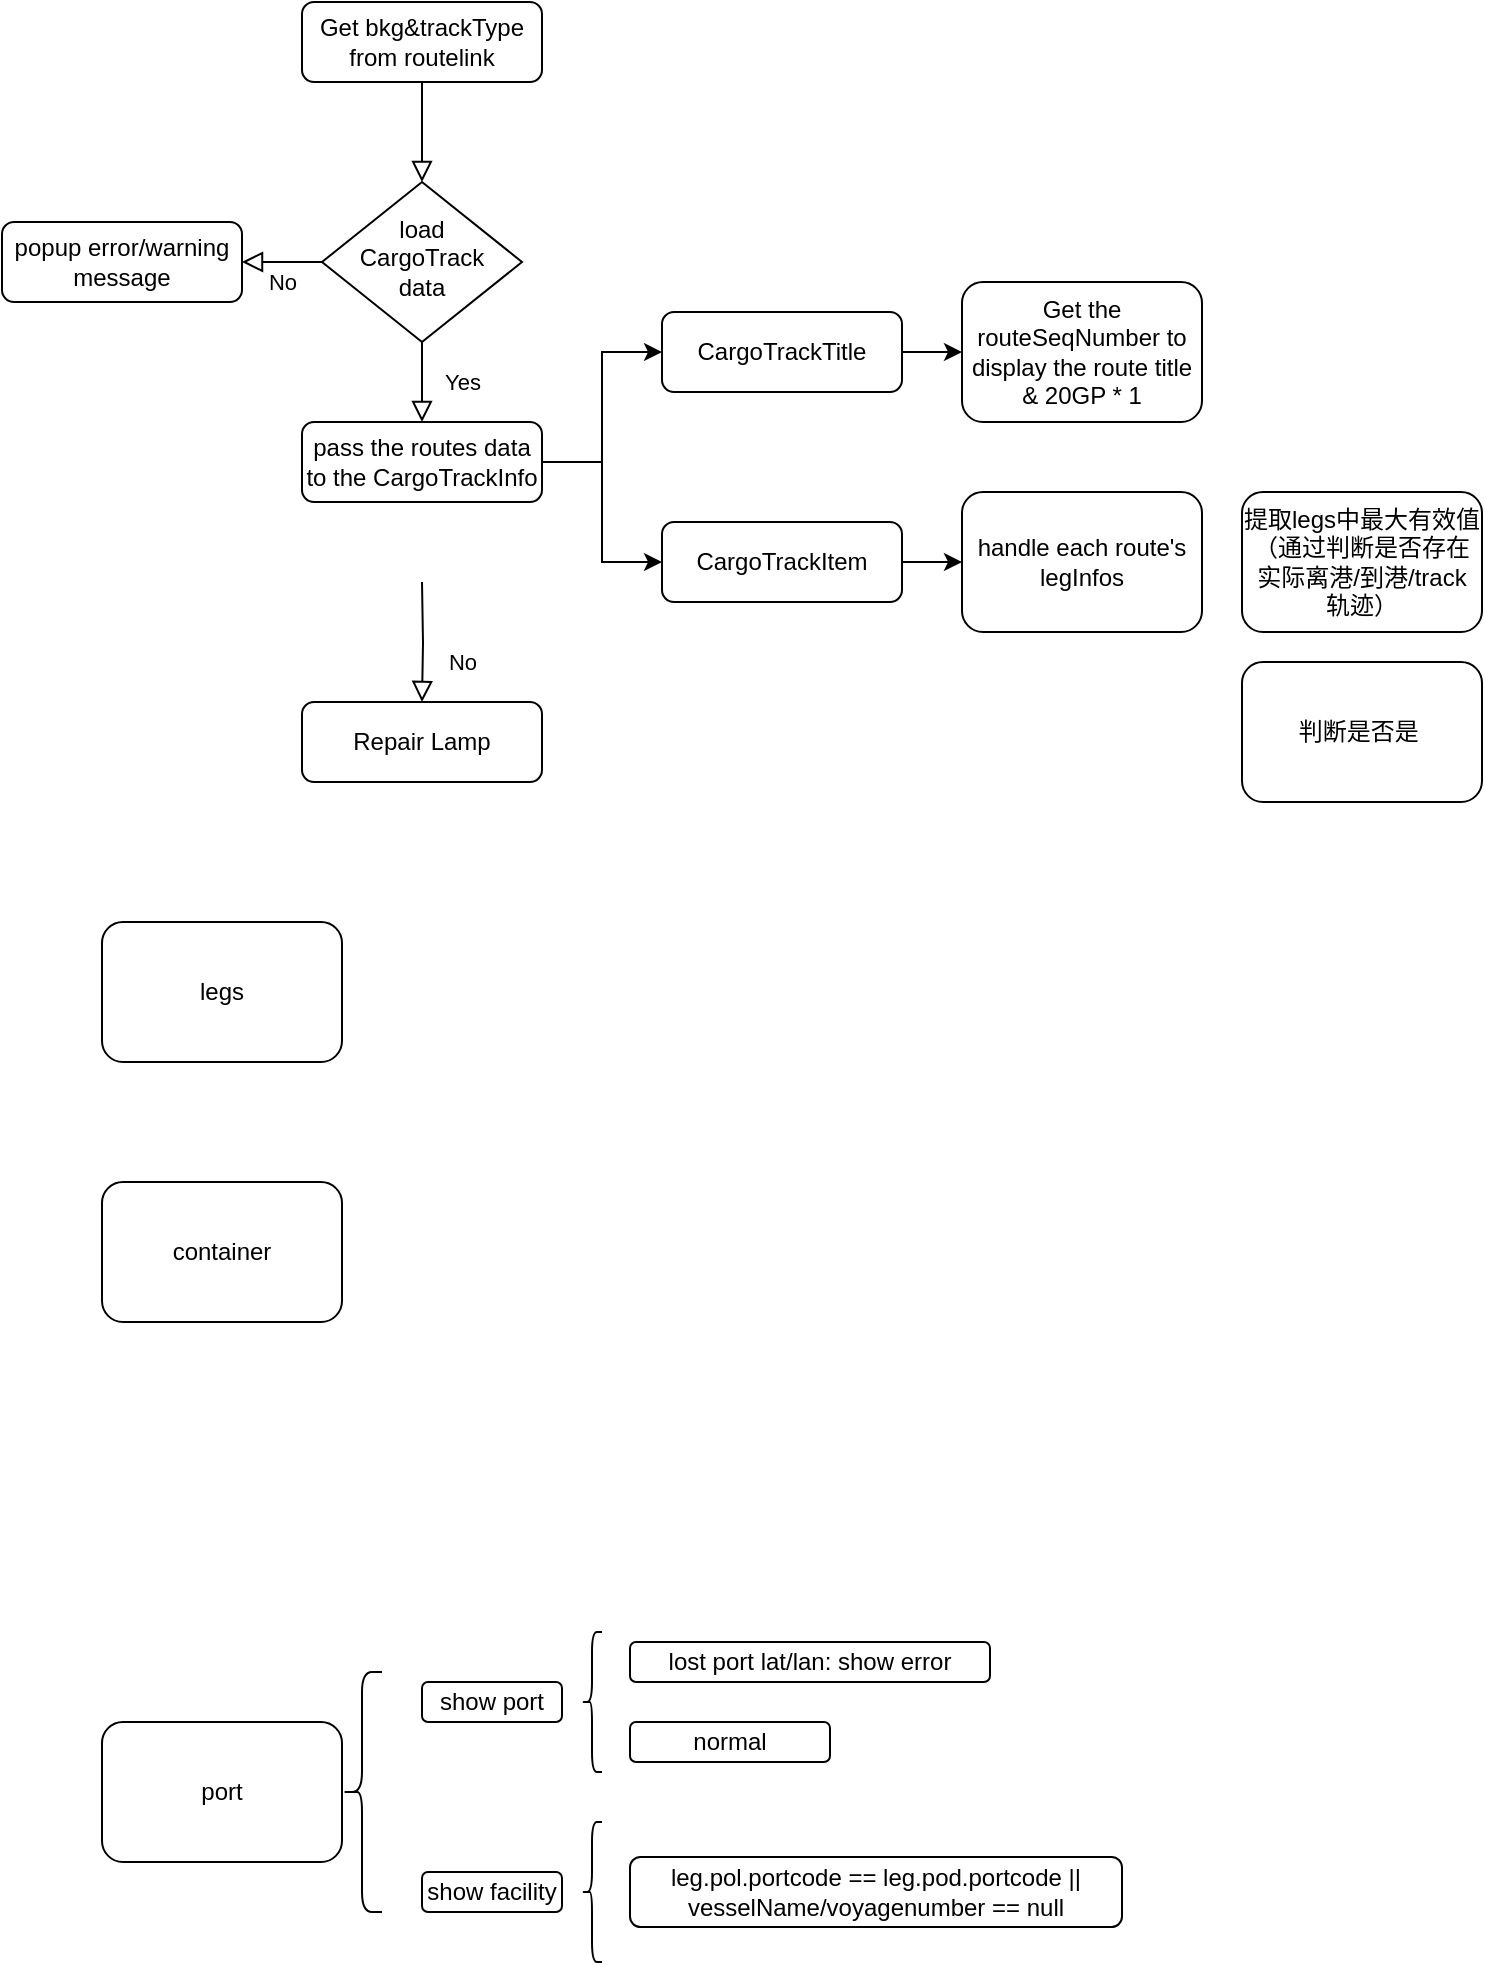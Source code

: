 <mxfile version="14.8.4" type="github">
  <diagram id="C5RBs43oDa-KdzZeNtuy" name="Page-1">
    <mxGraphModel dx="1185" dy="635" grid="1" gridSize="10" guides="1" tooltips="1" connect="1" arrows="1" fold="1" page="1" pageScale="1" pageWidth="827" pageHeight="1169" math="0" shadow="0">
      <root>
        <mxCell id="WIyWlLk6GJQsqaUBKTNV-0" />
        <mxCell id="WIyWlLk6GJQsqaUBKTNV-1" parent="WIyWlLk6GJQsqaUBKTNV-0" />
        <mxCell id="WIyWlLk6GJQsqaUBKTNV-2" value="" style="rounded=0;html=1;jettySize=auto;orthogonalLoop=1;fontSize=11;endArrow=block;endFill=0;endSize=8;strokeWidth=1;shadow=0;labelBackgroundColor=none;edgeStyle=orthogonalEdgeStyle;" parent="WIyWlLk6GJQsqaUBKTNV-1" source="WIyWlLk6GJQsqaUBKTNV-3" target="WIyWlLk6GJQsqaUBKTNV-6" edge="1">
          <mxGeometry relative="1" as="geometry" />
        </mxCell>
        <mxCell id="WIyWlLk6GJQsqaUBKTNV-3" value="Get bkg&amp;amp;trackType from routelink" style="rounded=1;whiteSpace=wrap;html=1;fontSize=12;glass=0;strokeWidth=1;shadow=0;" parent="WIyWlLk6GJQsqaUBKTNV-1" vertex="1">
          <mxGeometry x="160" y="80" width="120" height="40" as="geometry" />
        </mxCell>
        <mxCell id="WIyWlLk6GJQsqaUBKTNV-4" value="Yes" style="rounded=0;html=1;jettySize=auto;orthogonalLoop=1;fontSize=11;endArrow=block;endFill=0;endSize=8;strokeWidth=1;shadow=0;labelBackgroundColor=none;edgeStyle=orthogonalEdgeStyle;" parent="WIyWlLk6GJQsqaUBKTNV-1" source="WIyWlLk6GJQsqaUBKTNV-6" edge="1">
          <mxGeometry y="20" relative="1" as="geometry">
            <mxPoint as="offset" />
            <mxPoint x="220" y="290" as="targetPoint" />
          </mxGeometry>
        </mxCell>
        <mxCell id="WIyWlLk6GJQsqaUBKTNV-5" value="No" style="edgeStyle=orthogonalEdgeStyle;rounded=0;html=1;jettySize=auto;orthogonalLoop=1;fontSize=11;endArrow=block;endFill=0;endSize=8;strokeWidth=1;shadow=0;labelBackgroundColor=none;" parent="WIyWlLk6GJQsqaUBKTNV-1" source="WIyWlLk6GJQsqaUBKTNV-6" target="WIyWlLk6GJQsqaUBKTNV-7" edge="1">
          <mxGeometry y="10" relative="1" as="geometry">
            <mxPoint as="offset" />
          </mxGeometry>
        </mxCell>
        <mxCell id="WIyWlLk6GJQsqaUBKTNV-6" value="load&lt;br&gt;CargoTrack &lt;br&gt;data" style="rhombus;whiteSpace=wrap;html=1;shadow=0;fontFamily=Helvetica;fontSize=12;align=center;strokeWidth=1;spacing=6;spacingTop=-4;" parent="WIyWlLk6GJQsqaUBKTNV-1" vertex="1">
          <mxGeometry x="170" y="170" width="100" height="80" as="geometry" />
        </mxCell>
        <mxCell id="WIyWlLk6GJQsqaUBKTNV-7" value="popup error/warning message" style="rounded=1;whiteSpace=wrap;html=1;fontSize=12;glass=0;strokeWidth=1;shadow=0;" parent="WIyWlLk6GJQsqaUBKTNV-1" vertex="1">
          <mxGeometry x="10" y="190" width="120" height="40" as="geometry" />
        </mxCell>
        <mxCell id="WIyWlLk6GJQsqaUBKTNV-8" value="No" style="rounded=0;html=1;jettySize=auto;orthogonalLoop=1;fontSize=11;endArrow=block;endFill=0;endSize=8;strokeWidth=1;shadow=0;labelBackgroundColor=none;edgeStyle=orthogonalEdgeStyle;" parent="WIyWlLk6GJQsqaUBKTNV-1" target="WIyWlLk6GJQsqaUBKTNV-11" edge="1">
          <mxGeometry x="0.333" y="20" relative="1" as="geometry">
            <mxPoint as="offset" />
            <mxPoint x="220" y="370" as="sourcePoint" />
          </mxGeometry>
        </mxCell>
        <mxCell id="WIyWlLk6GJQsqaUBKTNV-11" value="Repair Lamp" style="rounded=1;whiteSpace=wrap;html=1;fontSize=12;glass=0;strokeWidth=1;shadow=0;" parent="WIyWlLk6GJQsqaUBKTNV-1" vertex="1">
          <mxGeometry x="160" y="430" width="120" height="40" as="geometry" />
        </mxCell>
        <mxCell id="n0gfTQVw-aHXXpMBViYb-2" style="edgeStyle=orthogonalEdgeStyle;rounded=0;orthogonalLoop=1;jettySize=auto;html=1;entryX=0;entryY=0.5;entryDx=0;entryDy=0;" edge="1" parent="WIyWlLk6GJQsqaUBKTNV-1" source="n0gfTQVw-aHXXpMBViYb-1" target="n0gfTQVw-aHXXpMBViYb-3">
          <mxGeometry relative="1" as="geometry">
            <mxPoint x="320" y="240" as="targetPoint" />
          </mxGeometry>
        </mxCell>
        <mxCell id="n0gfTQVw-aHXXpMBViYb-1" value="pass the routes data to the CargoTrackInfo" style="rounded=1;whiteSpace=wrap;html=1;fontSize=12;glass=0;strokeWidth=1;shadow=0;" vertex="1" parent="WIyWlLk6GJQsqaUBKTNV-1">
          <mxGeometry x="160" y="290" width="120" height="40" as="geometry" />
        </mxCell>
        <mxCell id="n0gfTQVw-aHXXpMBViYb-7" style="edgeStyle=orthogonalEdgeStyle;rounded=0;orthogonalLoop=1;jettySize=auto;html=1;entryX=0;entryY=0.5;entryDx=0;entryDy=0;" edge="1" parent="WIyWlLk6GJQsqaUBKTNV-1" source="n0gfTQVw-aHXXpMBViYb-3" target="n0gfTQVw-aHXXpMBViYb-6">
          <mxGeometry relative="1" as="geometry" />
        </mxCell>
        <mxCell id="n0gfTQVw-aHXXpMBViYb-3" value="CargoTrackTitle" style="rounded=1;whiteSpace=wrap;html=1;fontSize=12;glass=0;strokeWidth=1;shadow=0;" vertex="1" parent="WIyWlLk6GJQsqaUBKTNV-1">
          <mxGeometry x="340" y="235" width="120" height="40" as="geometry" />
        </mxCell>
        <mxCell id="n0gfTQVw-aHXXpMBViYb-4" style="edgeStyle=orthogonalEdgeStyle;rounded=0;orthogonalLoop=1;jettySize=auto;html=1;exitX=1;exitY=0.5;exitDx=0;exitDy=0;entryX=0;entryY=0.5;entryDx=0;entryDy=0;" edge="1" parent="WIyWlLk6GJQsqaUBKTNV-1" source="n0gfTQVw-aHXXpMBViYb-1" target="n0gfTQVw-aHXXpMBViYb-5">
          <mxGeometry relative="1" as="geometry">
            <mxPoint x="310" y="370" as="targetPoint" />
            <mxPoint x="290" y="320" as="sourcePoint" />
          </mxGeometry>
        </mxCell>
        <mxCell id="n0gfTQVw-aHXXpMBViYb-9" style="edgeStyle=orthogonalEdgeStyle;rounded=0;orthogonalLoop=1;jettySize=auto;html=1;entryX=0;entryY=0.5;entryDx=0;entryDy=0;" edge="1" parent="WIyWlLk6GJQsqaUBKTNV-1" source="n0gfTQVw-aHXXpMBViYb-5" target="n0gfTQVw-aHXXpMBViYb-8">
          <mxGeometry relative="1" as="geometry" />
        </mxCell>
        <mxCell id="n0gfTQVw-aHXXpMBViYb-5" value="CargoTrackItem" style="rounded=1;whiteSpace=wrap;html=1;fontSize=12;glass=0;strokeWidth=1;shadow=0;" vertex="1" parent="WIyWlLk6GJQsqaUBKTNV-1">
          <mxGeometry x="340" y="340" width="120" height="40" as="geometry" />
        </mxCell>
        <mxCell id="n0gfTQVw-aHXXpMBViYb-6" value="Get the routeSeqNumber to display the route title &amp;amp; 20GP * 1" style="rounded=1;whiteSpace=wrap;html=1;fontSize=12;glass=0;strokeWidth=1;shadow=0;" vertex="1" parent="WIyWlLk6GJQsqaUBKTNV-1">
          <mxGeometry x="490" y="220" width="120" height="70" as="geometry" />
        </mxCell>
        <mxCell id="n0gfTQVw-aHXXpMBViYb-8" value="handle each route&#39;s legInfos" style="rounded=1;whiteSpace=wrap;html=1;fontSize=12;glass=0;strokeWidth=1;shadow=0;" vertex="1" parent="WIyWlLk6GJQsqaUBKTNV-1">
          <mxGeometry x="490" y="325" width="120" height="70" as="geometry" />
        </mxCell>
        <mxCell id="n0gfTQVw-aHXXpMBViYb-10" value="提取legs中最大有效值 （通过判断是否存在实际离港/到港/track 轨迹）" style="rounded=1;whiteSpace=wrap;html=1;fontSize=12;glass=0;strokeWidth=1;shadow=0;" vertex="1" parent="WIyWlLk6GJQsqaUBKTNV-1">
          <mxGeometry x="630" y="325" width="120" height="70" as="geometry" />
        </mxCell>
        <mxCell id="n0gfTQVw-aHXXpMBViYb-11" value="判断是否是&amp;nbsp;" style="rounded=1;whiteSpace=wrap;html=1;fontSize=12;glass=0;strokeWidth=1;shadow=0;" vertex="1" parent="WIyWlLk6GJQsqaUBKTNV-1">
          <mxGeometry x="630" y="410" width="120" height="70" as="geometry" />
        </mxCell>
        <mxCell id="n0gfTQVw-aHXXpMBViYb-12" value="legs" style="rounded=1;whiteSpace=wrap;html=1;fontSize=12;glass=0;strokeWidth=1;shadow=0;" vertex="1" parent="WIyWlLk6GJQsqaUBKTNV-1">
          <mxGeometry x="60" y="540" width="120" height="70" as="geometry" />
        </mxCell>
        <mxCell id="n0gfTQVw-aHXXpMBViYb-13" value="container" style="rounded=1;whiteSpace=wrap;html=1;fontSize=12;glass=0;strokeWidth=1;shadow=0;" vertex="1" parent="WIyWlLk6GJQsqaUBKTNV-1">
          <mxGeometry x="60" y="670" width="120" height="70" as="geometry" />
        </mxCell>
        <mxCell id="n0gfTQVw-aHXXpMBViYb-14" value="port" style="rounded=1;whiteSpace=wrap;html=1;fontSize=12;glass=0;strokeWidth=1;shadow=0;" vertex="1" parent="WIyWlLk6GJQsqaUBKTNV-1">
          <mxGeometry x="60" y="940" width="120" height="70" as="geometry" />
        </mxCell>
        <mxCell id="n0gfTQVw-aHXXpMBViYb-15" value="" style="shape=curlyBracket;whiteSpace=wrap;html=1;rounded=1;" vertex="1" parent="WIyWlLk6GJQsqaUBKTNV-1">
          <mxGeometry x="180" y="915" width="20" height="120" as="geometry" />
        </mxCell>
        <mxCell id="n0gfTQVw-aHXXpMBViYb-17" value="show port" style="rounded=1;whiteSpace=wrap;html=1;fontSize=12;glass=0;strokeWidth=1;shadow=0;" vertex="1" parent="WIyWlLk6GJQsqaUBKTNV-1">
          <mxGeometry x="220" y="920" width="70" height="20" as="geometry" />
        </mxCell>
        <mxCell id="n0gfTQVw-aHXXpMBViYb-18" value="show facility" style="rounded=1;whiteSpace=wrap;html=1;fontSize=12;glass=0;strokeWidth=1;shadow=0;" vertex="1" parent="WIyWlLk6GJQsqaUBKTNV-1">
          <mxGeometry x="220" y="1015" width="70" height="20" as="geometry" />
        </mxCell>
        <mxCell id="n0gfTQVw-aHXXpMBViYb-19" value="" style="shape=curlyBracket;whiteSpace=wrap;html=1;rounded=1;" vertex="1" parent="WIyWlLk6GJQsqaUBKTNV-1">
          <mxGeometry x="300" y="895" width="10" height="70" as="geometry" />
        </mxCell>
        <mxCell id="n0gfTQVw-aHXXpMBViYb-20" value="lost port lat/lan: show error" style="rounded=1;whiteSpace=wrap;html=1;fontSize=12;glass=0;strokeWidth=1;shadow=0;" vertex="1" parent="WIyWlLk6GJQsqaUBKTNV-1">
          <mxGeometry x="324" y="900" width="180" height="20" as="geometry" />
        </mxCell>
        <mxCell id="n0gfTQVw-aHXXpMBViYb-21" value="normal" style="rounded=1;whiteSpace=wrap;html=1;fontSize=12;glass=0;strokeWidth=1;shadow=0;" vertex="1" parent="WIyWlLk6GJQsqaUBKTNV-1">
          <mxGeometry x="324" y="940" width="100" height="20" as="geometry" />
        </mxCell>
        <mxCell id="n0gfTQVw-aHXXpMBViYb-22" value="" style="shape=curlyBracket;whiteSpace=wrap;html=1;rounded=1;" vertex="1" parent="WIyWlLk6GJQsqaUBKTNV-1">
          <mxGeometry x="300" y="990" width="10" height="70" as="geometry" />
        </mxCell>
        <mxCell id="n0gfTQVw-aHXXpMBViYb-23" value="leg.pol.portcode == leg.pod.portcode || &lt;br&gt;vesselName/voyagenumber == null" style="rounded=1;whiteSpace=wrap;html=1;fontSize=12;glass=0;strokeWidth=1;shadow=0;" vertex="1" parent="WIyWlLk6GJQsqaUBKTNV-1">
          <mxGeometry x="324" y="1007.5" width="246" height="35" as="geometry" />
        </mxCell>
      </root>
    </mxGraphModel>
  </diagram>
</mxfile>
